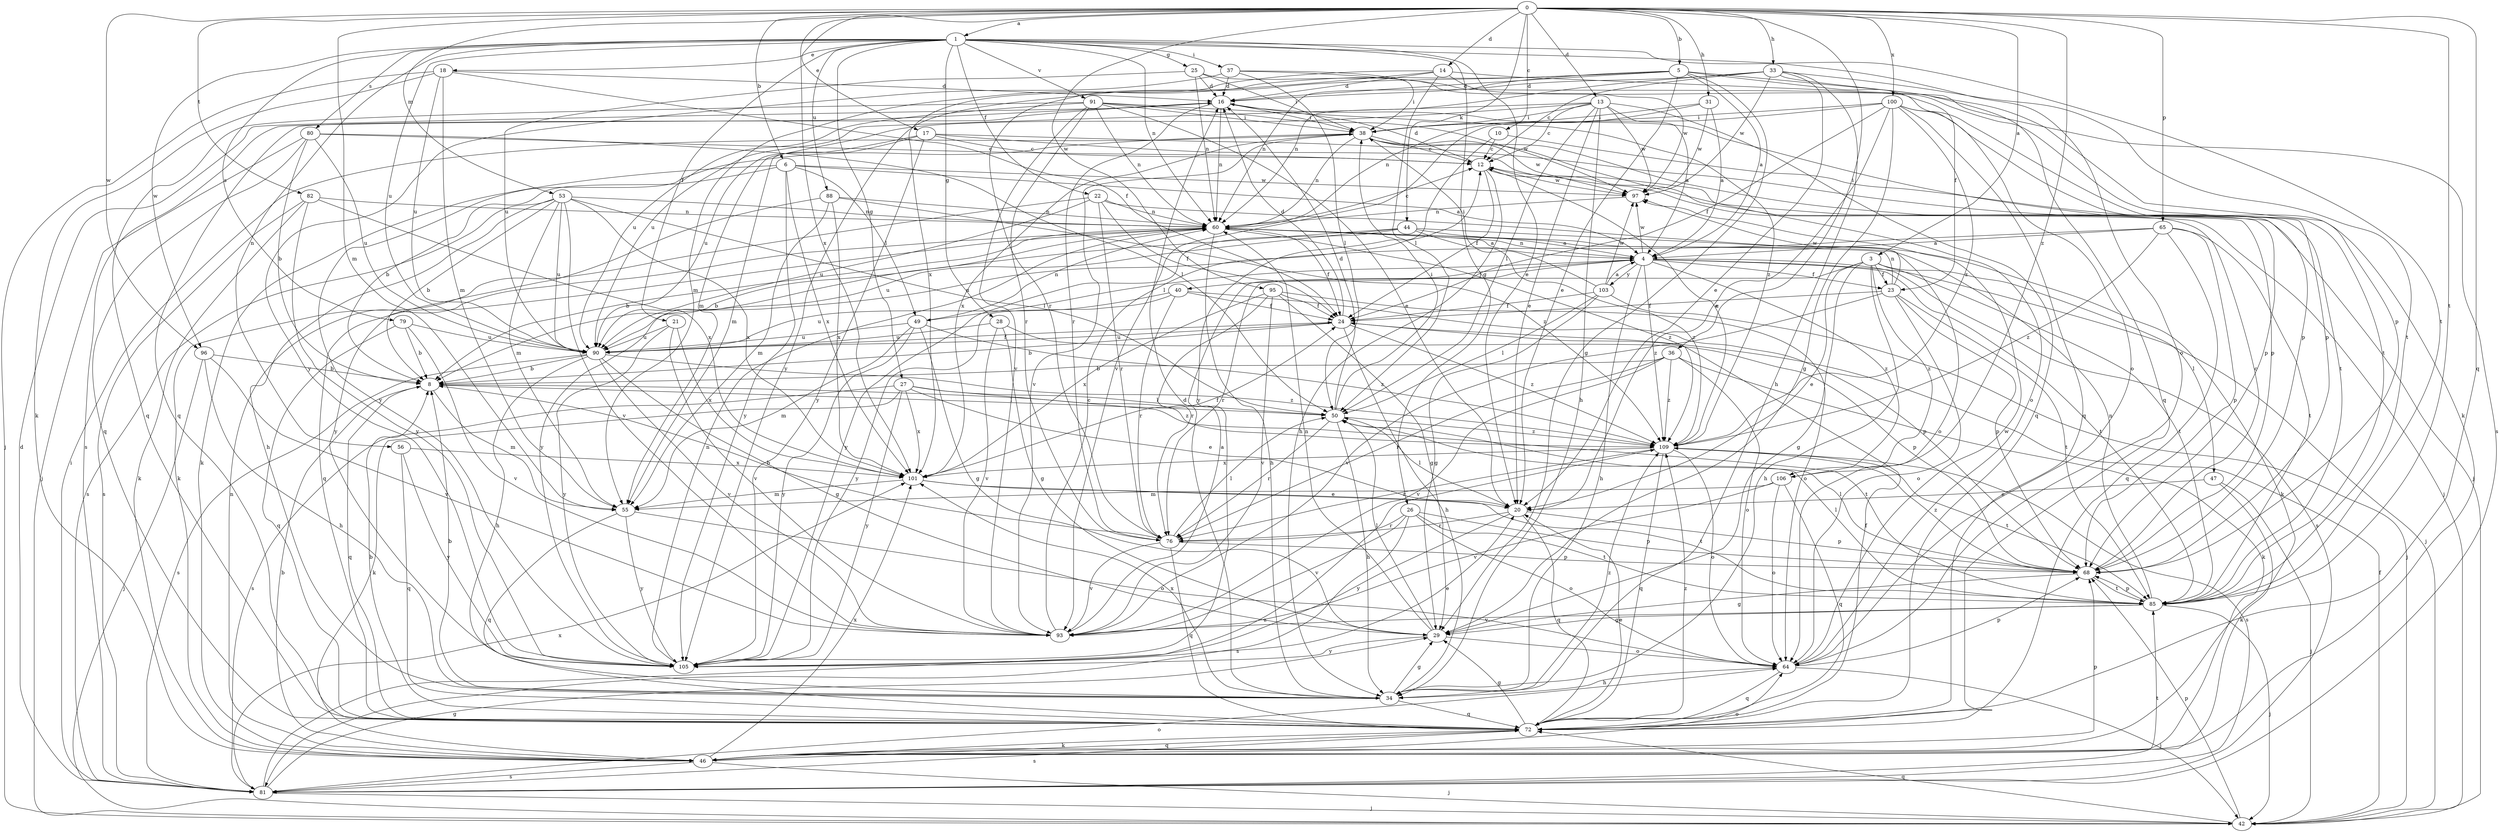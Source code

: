 strict digraph  {
0;
1;
3;
4;
5;
6;
8;
10;
12;
13;
14;
16;
17;
18;
20;
21;
22;
23;
24;
25;
26;
27;
28;
29;
31;
33;
34;
36;
37;
38;
40;
42;
44;
46;
47;
49;
50;
53;
55;
56;
60;
64;
65;
68;
72;
76;
79;
80;
81;
82;
85;
88;
90;
91;
93;
95;
96;
97;
100;
101;
103;
105;
106;
109;
0 -> 1  [label=a];
0 -> 3  [label=a];
0 -> 5  [label=b];
0 -> 6  [label=b];
0 -> 10  [label=c];
0 -> 13  [label=d];
0 -> 14  [label=d];
0 -> 17  [label=e];
0 -> 31  [label=h];
0 -> 33  [label=h];
0 -> 36  [label=i];
0 -> 44  [label=k];
0 -> 53  [label=m];
0 -> 55  [label=m];
0 -> 65  [label=p];
0 -> 72  [label=q];
0 -> 82  [label=t];
0 -> 85  [label=t];
0 -> 95  [label=w];
0 -> 96  [label=w];
0 -> 100  [label=x];
0 -> 101  [label=x];
0 -> 106  [label=z];
1 -> 18  [label=e];
1 -> 20  [label=e];
1 -> 21  [label=f];
1 -> 22  [label=f];
1 -> 25  [label=g];
1 -> 26  [label=g];
1 -> 27  [label=g];
1 -> 28  [label=g];
1 -> 37  [label=i];
1 -> 56  [label=n];
1 -> 60  [label=n];
1 -> 64  [label=o];
1 -> 79  [label=s];
1 -> 80  [label=s];
1 -> 85  [label=t];
1 -> 88  [label=u];
1 -> 90  [label=u];
1 -> 91  [label=v];
1 -> 96  [label=w];
3 -> 20  [label=e];
3 -> 23  [label=f];
3 -> 29  [label=g];
3 -> 34  [label=h];
3 -> 47  [label=l];
3 -> 76  [label=r];
3 -> 85  [label=t];
3 -> 106  [label=z];
4 -> 23  [label=f];
4 -> 34  [label=h];
4 -> 40  [label=j];
4 -> 42  [label=j];
4 -> 49  [label=l];
4 -> 60  [label=n];
4 -> 81  [label=s];
4 -> 85  [label=t];
4 -> 97  [label=w];
4 -> 103  [label=y];
4 -> 106  [label=z];
4 -> 109  [label=z];
5 -> 4  [label=a];
5 -> 16  [label=d];
5 -> 20  [label=e];
5 -> 23  [label=f];
5 -> 29  [label=g];
5 -> 55  [label=m];
5 -> 60  [label=n];
5 -> 68  [label=p];
5 -> 105  [label=y];
6 -> 4  [label=a];
6 -> 8  [label=b];
6 -> 46  [label=k];
6 -> 49  [label=l];
6 -> 97  [label=w];
6 -> 101  [label=x];
6 -> 105  [label=y];
8 -> 50  [label=l];
8 -> 55  [label=m];
8 -> 72  [label=q];
8 -> 85  [label=t];
10 -> 12  [label=c];
10 -> 85  [label=t];
10 -> 105  [label=y];
12 -> 16  [label=d];
12 -> 24  [label=f];
12 -> 34  [label=h];
12 -> 42  [label=j];
12 -> 97  [label=w];
13 -> 4  [label=a];
13 -> 12  [label=c];
13 -> 20  [label=e];
13 -> 34  [label=h];
13 -> 38  [label=i];
13 -> 50  [label=l];
13 -> 55  [label=m];
13 -> 72  [label=q];
13 -> 90  [label=u];
13 -> 97  [label=w];
14 -> 16  [label=d];
14 -> 46  [label=k];
14 -> 50  [label=l];
14 -> 76  [label=r];
14 -> 81  [label=s];
14 -> 101  [label=x];
16 -> 38  [label=i];
16 -> 60  [label=n];
16 -> 68  [label=p];
16 -> 72  [label=q];
16 -> 76  [label=r];
16 -> 81  [label=s];
17 -> 12  [label=c];
17 -> 42  [label=j];
17 -> 55  [label=m];
17 -> 68  [label=p];
17 -> 90  [label=u];
17 -> 105  [label=y];
18 -> 16  [label=d];
18 -> 24  [label=f];
18 -> 42  [label=j];
18 -> 46  [label=k];
18 -> 55  [label=m];
18 -> 90  [label=u];
20 -> 50  [label=l];
20 -> 68  [label=p];
20 -> 72  [label=q];
20 -> 76  [label=r];
20 -> 105  [label=y];
21 -> 90  [label=u];
21 -> 93  [label=v];
21 -> 101  [label=x];
21 -> 105  [label=y];
22 -> 24  [label=f];
22 -> 46  [label=k];
22 -> 60  [label=n];
22 -> 64  [label=o];
22 -> 76  [label=r];
22 -> 90  [label=u];
23 -> 24  [label=f];
23 -> 60  [label=n];
23 -> 64  [label=o];
23 -> 68  [label=p];
23 -> 85  [label=t];
23 -> 93  [label=v];
23 -> 97  [label=w];
24 -> 8  [label=b];
24 -> 16  [label=d];
24 -> 34  [label=h];
24 -> 90  [label=u];
24 -> 109  [label=z];
25 -> 16  [label=d];
25 -> 38  [label=i];
25 -> 60  [label=n];
25 -> 90  [label=u];
25 -> 97  [label=w];
26 -> 64  [label=o];
26 -> 68  [label=p];
26 -> 76  [label=r];
26 -> 81  [label=s];
26 -> 85  [label=t];
26 -> 93  [label=v];
27 -> 20  [label=e];
27 -> 46  [label=k];
27 -> 50  [label=l];
27 -> 81  [label=s];
27 -> 101  [label=x];
27 -> 105  [label=y];
27 -> 109  [label=z];
28 -> 29  [label=g];
28 -> 68  [label=p];
28 -> 90  [label=u];
28 -> 93  [label=v];
29 -> 50  [label=l];
29 -> 60  [label=n];
29 -> 64  [label=o];
29 -> 105  [label=y];
31 -> 4  [label=a];
31 -> 38  [label=i];
31 -> 60  [label=n];
31 -> 97  [label=w];
33 -> 12  [label=c];
33 -> 16  [label=d];
33 -> 20  [label=e];
33 -> 34  [label=h];
33 -> 60  [label=n];
33 -> 72  [label=q];
33 -> 85  [label=t];
33 -> 97  [label=w];
34 -> 8  [label=b];
34 -> 16  [label=d];
34 -> 29  [label=g];
34 -> 72  [label=q];
34 -> 101  [label=x];
34 -> 109  [label=z];
36 -> 8  [label=b];
36 -> 46  [label=k];
36 -> 64  [label=o];
36 -> 76  [label=r];
36 -> 93  [label=v];
36 -> 109  [label=z];
37 -> 16  [label=d];
37 -> 38  [label=i];
37 -> 50  [label=l];
37 -> 64  [label=o];
37 -> 105  [label=y];
38 -> 12  [label=c];
38 -> 60  [label=n];
38 -> 64  [label=o];
38 -> 68  [label=p];
38 -> 93  [label=v];
38 -> 97  [label=w];
38 -> 101  [label=x];
38 -> 105  [label=y];
40 -> 24  [label=f];
40 -> 68  [label=p];
40 -> 76  [label=r];
40 -> 90  [label=u];
40 -> 105  [label=y];
42 -> 24  [label=f];
42 -> 68  [label=p];
42 -> 72  [label=q];
44 -> 4  [label=a];
44 -> 8  [label=b];
44 -> 46  [label=k];
44 -> 90  [label=u];
44 -> 105  [label=y];
44 -> 109  [label=z];
46 -> 8  [label=b];
46 -> 42  [label=j];
46 -> 60  [label=n];
46 -> 64  [label=o];
46 -> 68  [label=p];
46 -> 72  [label=q];
46 -> 81  [label=s];
46 -> 101  [label=x];
47 -> 20  [label=e];
47 -> 42  [label=j];
47 -> 46  [label=k];
49 -> 29  [label=g];
49 -> 55  [label=m];
49 -> 60  [label=n];
49 -> 90  [label=u];
49 -> 105  [label=y];
49 -> 109  [label=z];
50 -> 16  [label=d];
50 -> 34  [label=h];
50 -> 38  [label=i];
50 -> 76  [label=r];
50 -> 109  [label=z];
53 -> 8  [label=b];
53 -> 34  [label=h];
53 -> 50  [label=l];
53 -> 55  [label=m];
53 -> 60  [label=n];
53 -> 81  [label=s];
53 -> 90  [label=u];
53 -> 93  [label=v];
53 -> 101  [label=x];
55 -> 64  [label=o];
55 -> 72  [label=q];
55 -> 105  [label=y];
56 -> 72  [label=q];
56 -> 101  [label=x];
56 -> 105  [label=y];
60 -> 4  [label=a];
60 -> 8  [label=b];
60 -> 12  [label=c];
60 -> 24  [label=f];
60 -> 34  [label=h];
60 -> 72  [label=q];
60 -> 105  [label=y];
60 -> 109  [label=z];
64 -> 34  [label=h];
64 -> 42  [label=j];
64 -> 68  [label=p];
64 -> 72  [label=q];
64 -> 97  [label=w];
65 -> 4  [label=a];
65 -> 68  [label=p];
65 -> 72  [label=q];
65 -> 85  [label=t];
65 -> 90  [label=u];
65 -> 109  [label=z];
68 -> 12  [label=c];
68 -> 29  [label=g];
68 -> 50  [label=l];
68 -> 85  [label=t];
68 -> 109  [label=z];
72 -> 8  [label=b];
72 -> 20  [label=e];
72 -> 24  [label=f];
72 -> 29  [label=g];
72 -> 46  [label=k];
72 -> 81  [label=s];
72 -> 109  [label=z];
76 -> 8  [label=b];
76 -> 50  [label=l];
76 -> 68  [label=p];
76 -> 72  [label=q];
76 -> 93  [label=v];
79 -> 8  [label=b];
79 -> 72  [label=q];
79 -> 90  [label=u];
79 -> 93  [label=v];
80 -> 8  [label=b];
80 -> 12  [label=c];
80 -> 42  [label=j];
80 -> 50  [label=l];
80 -> 72  [label=q];
80 -> 90  [label=u];
81 -> 16  [label=d];
81 -> 29  [label=g];
81 -> 38  [label=i];
81 -> 42  [label=j];
81 -> 64  [label=o];
81 -> 85  [label=t];
81 -> 101  [label=x];
81 -> 109  [label=z];
82 -> 46  [label=k];
82 -> 60  [label=n];
82 -> 81  [label=s];
82 -> 101  [label=x];
82 -> 105  [label=y];
85 -> 29  [label=g];
85 -> 42  [label=j];
85 -> 50  [label=l];
85 -> 60  [label=n];
85 -> 68  [label=p];
85 -> 93  [label=v];
88 -> 55  [label=m];
88 -> 60  [label=n];
88 -> 101  [label=x];
88 -> 105  [label=y];
88 -> 109  [label=z];
90 -> 8  [label=b];
90 -> 24  [label=f];
90 -> 29  [label=g];
90 -> 34  [label=h];
90 -> 81  [label=s];
90 -> 93  [label=v];
90 -> 109  [label=z];
91 -> 20  [label=e];
91 -> 38  [label=i];
91 -> 60  [label=n];
91 -> 72  [label=q];
91 -> 76  [label=r];
91 -> 90  [label=u];
91 -> 93  [label=v];
91 -> 97  [label=w];
91 -> 109  [label=z];
93 -> 4  [label=a];
93 -> 12  [label=c];
95 -> 24  [label=f];
95 -> 29  [label=g];
95 -> 64  [label=o];
95 -> 76  [label=r];
95 -> 93  [label=v];
95 -> 101  [label=x];
96 -> 8  [label=b];
96 -> 34  [label=h];
96 -> 42  [label=j];
96 -> 93  [label=v];
97 -> 60  [label=n];
100 -> 20  [label=e];
100 -> 24  [label=f];
100 -> 29  [label=g];
100 -> 38  [label=i];
100 -> 68  [label=p];
100 -> 72  [label=q];
100 -> 85  [label=t];
100 -> 93  [label=v];
100 -> 109  [label=z];
101 -> 20  [label=e];
101 -> 24  [label=f];
101 -> 55  [label=m];
101 -> 85  [label=t];
103 -> 4  [label=a];
103 -> 24  [label=f];
103 -> 29  [label=g];
103 -> 38  [label=i];
103 -> 42  [label=j];
103 -> 50  [label=l];
103 -> 97  [label=w];
105 -> 20  [label=e];
105 -> 60  [label=n];
106 -> 55  [label=m];
106 -> 64  [label=o];
106 -> 72  [label=q];
106 -> 93  [label=v];
109 -> 12  [label=c];
109 -> 64  [label=o];
109 -> 72  [label=q];
109 -> 76  [label=r];
109 -> 81  [label=s];
109 -> 85  [label=t];
109 -> 101  [label=x];
}
